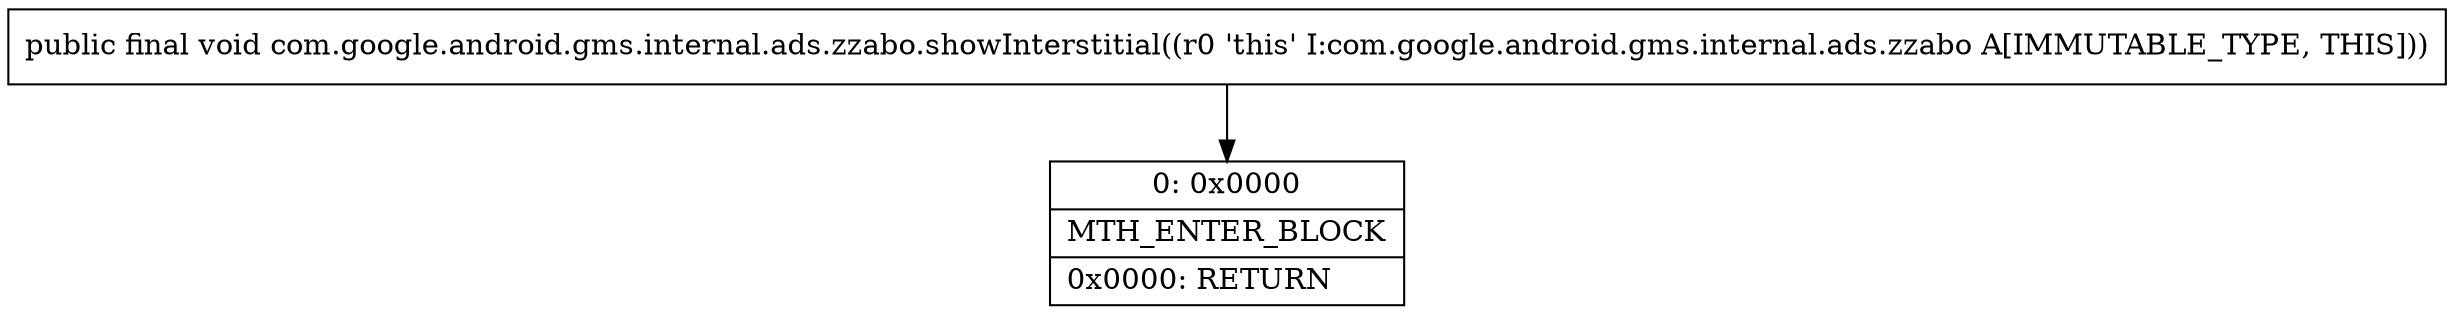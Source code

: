 digraph "CFG forcom.google.android.gms.internal.ads.zzabo.showInterstitial()V" {
Node_0 [shape=record,label="{0\:\ 0x0000|MTH_ENTER_BLOCK\l|0x0000: RETURN   \l}"];
MethodNode[shape=record,label="{public final void com.google.android.gms.internal.ads.zzabo.showInterstitial((r0 'this' I:com.google.android.gms.internal.ads.zzabo A[IMMUTABLE_TYPE, THIS])) }"];
MethodNode -> Node_0;
}

